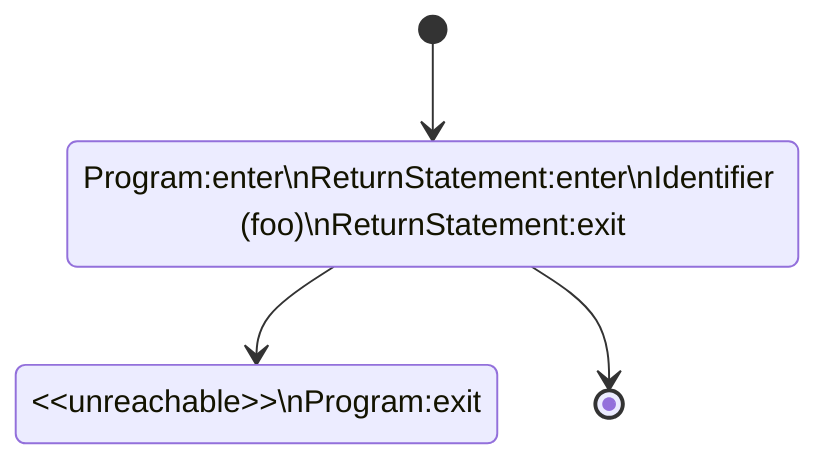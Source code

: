 stateDiagram-v2
classDef common fill: white, stroke: black, text-align: center
classDef unreachable fill: #FF9800, stroke-dasharray: 5 5
s1_1::: common: Program#58;enter\nReturnStatement#58;enter\nIdentifier (foo)\nReturnStatement#58;exit
s1_2:::common: #60;#60;unreachable#62;#62;\nProgram#58;exit
s1_2:::unreachable
[*] --> s1_1
s1_1 --> s1_2
s1_1 --> [*]